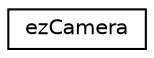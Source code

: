 digraph "Graphical Class Hierarchy"
{
 // LATEX_PDF_SIZE
  edge [fontname="Helvetica",fontsize="10",labelfontname="Helvetica",labelfontsize="10"];
  node [fontname="Helvetica",fontsize="10",shape=record];
  rankdir="LR";
  Node0 [label="ezCamera",height=0.2,width=0.4,color="black", fillcolor="white", style="filled",URL="$d8/d90/classez_camera.htm",tooltip="A camera class that stores the orientation and some basic camera settings."];
}
